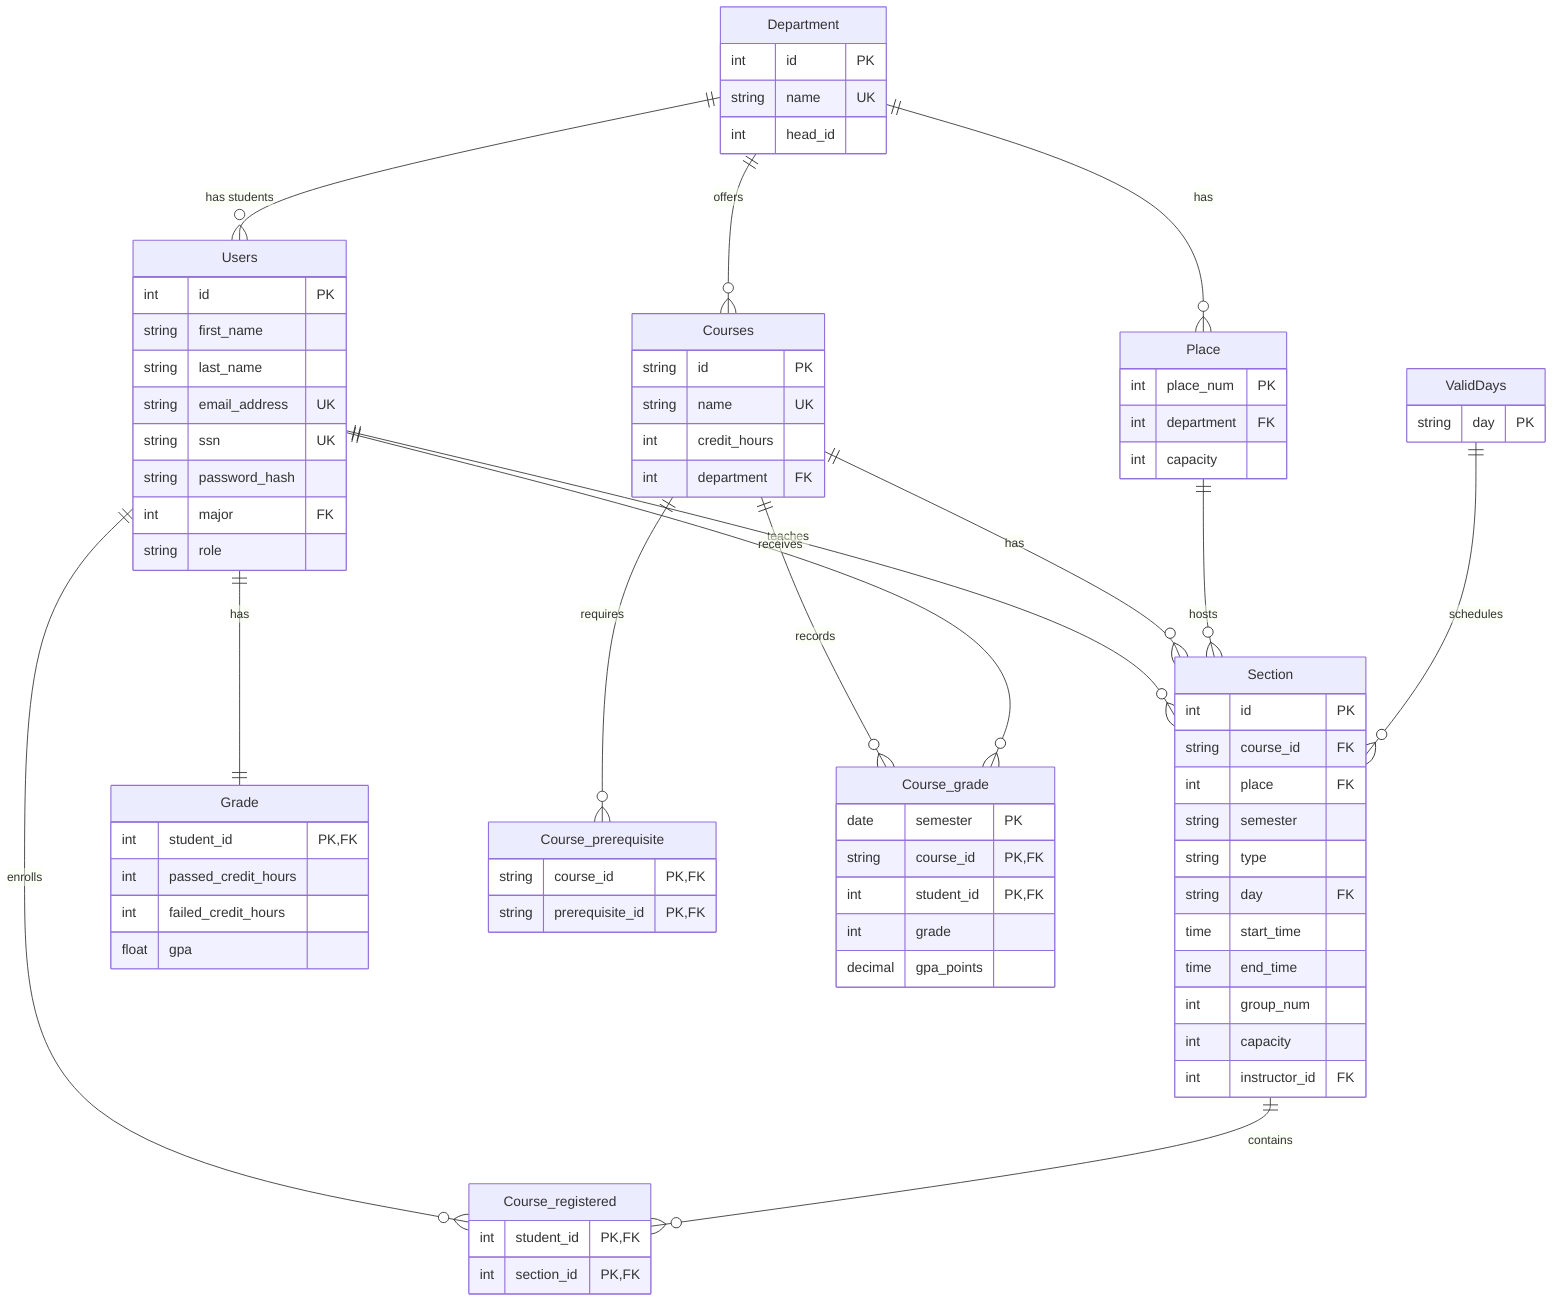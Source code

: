 erDiagram
    Department ||--o{ Users : "has students"
    Department ||--o{ Place : "has"
    Department ||--o{ Courses : "offers"
    Users ||--o{ Course_registered : "enrolls"
    Users ||--o{ Section : "teaches"
    Users ||--|| Grade : "has"
    Courses ||--o{ Section : "has"
    Courses ||--o{ Course_prerequisite : "requires"
    Courses ||--o{ Course_grade : "records"
    Section ||--o{ Course_registered : "contains"
    Place ||--o{ Section : "hosts"
    ValidDays ||--o{ Section : "schedules"
    Users ||--o{ Course_grade : "receives"

    Department {
        int id PK
        string name UK
        int head_id
    }

    Users {
        int id PK
        string first_name
        string last_name
        string email_address UK
        string ssn UK
        string password_hash
        int major FK
        string role
    }

    Grade {
        int student_id PK, FK
        int passed_credit_hours
        int failed_credit_hours
        float gpa
    }

    Courses {
        string id PK
        string name UK
        int credit_hours
        int department FK
    }

    Course_prerequisite {
        string course_id PK, FK
        string prerequisite_id PK, FK
    }

    Place {
        int place_num PK
        int department FK
        int capacity
    }

    ValidDays {
        string day PK
    }

    Section {
        int id PK
        string course_id FK
        int place FK
        string semester
        string type
        string day FK
        time start_time
        time end_time
        int group_num
        int capacity
        int instructor_id FK
    }

    Course_registered {
        int student_id PK, FK
        int section_id PK, FK
    }

    Course_grade {
        date semester PK
        string course_id PK, FK
        int student_id PK, FK
        int grade
        decimal gpa_points
    }